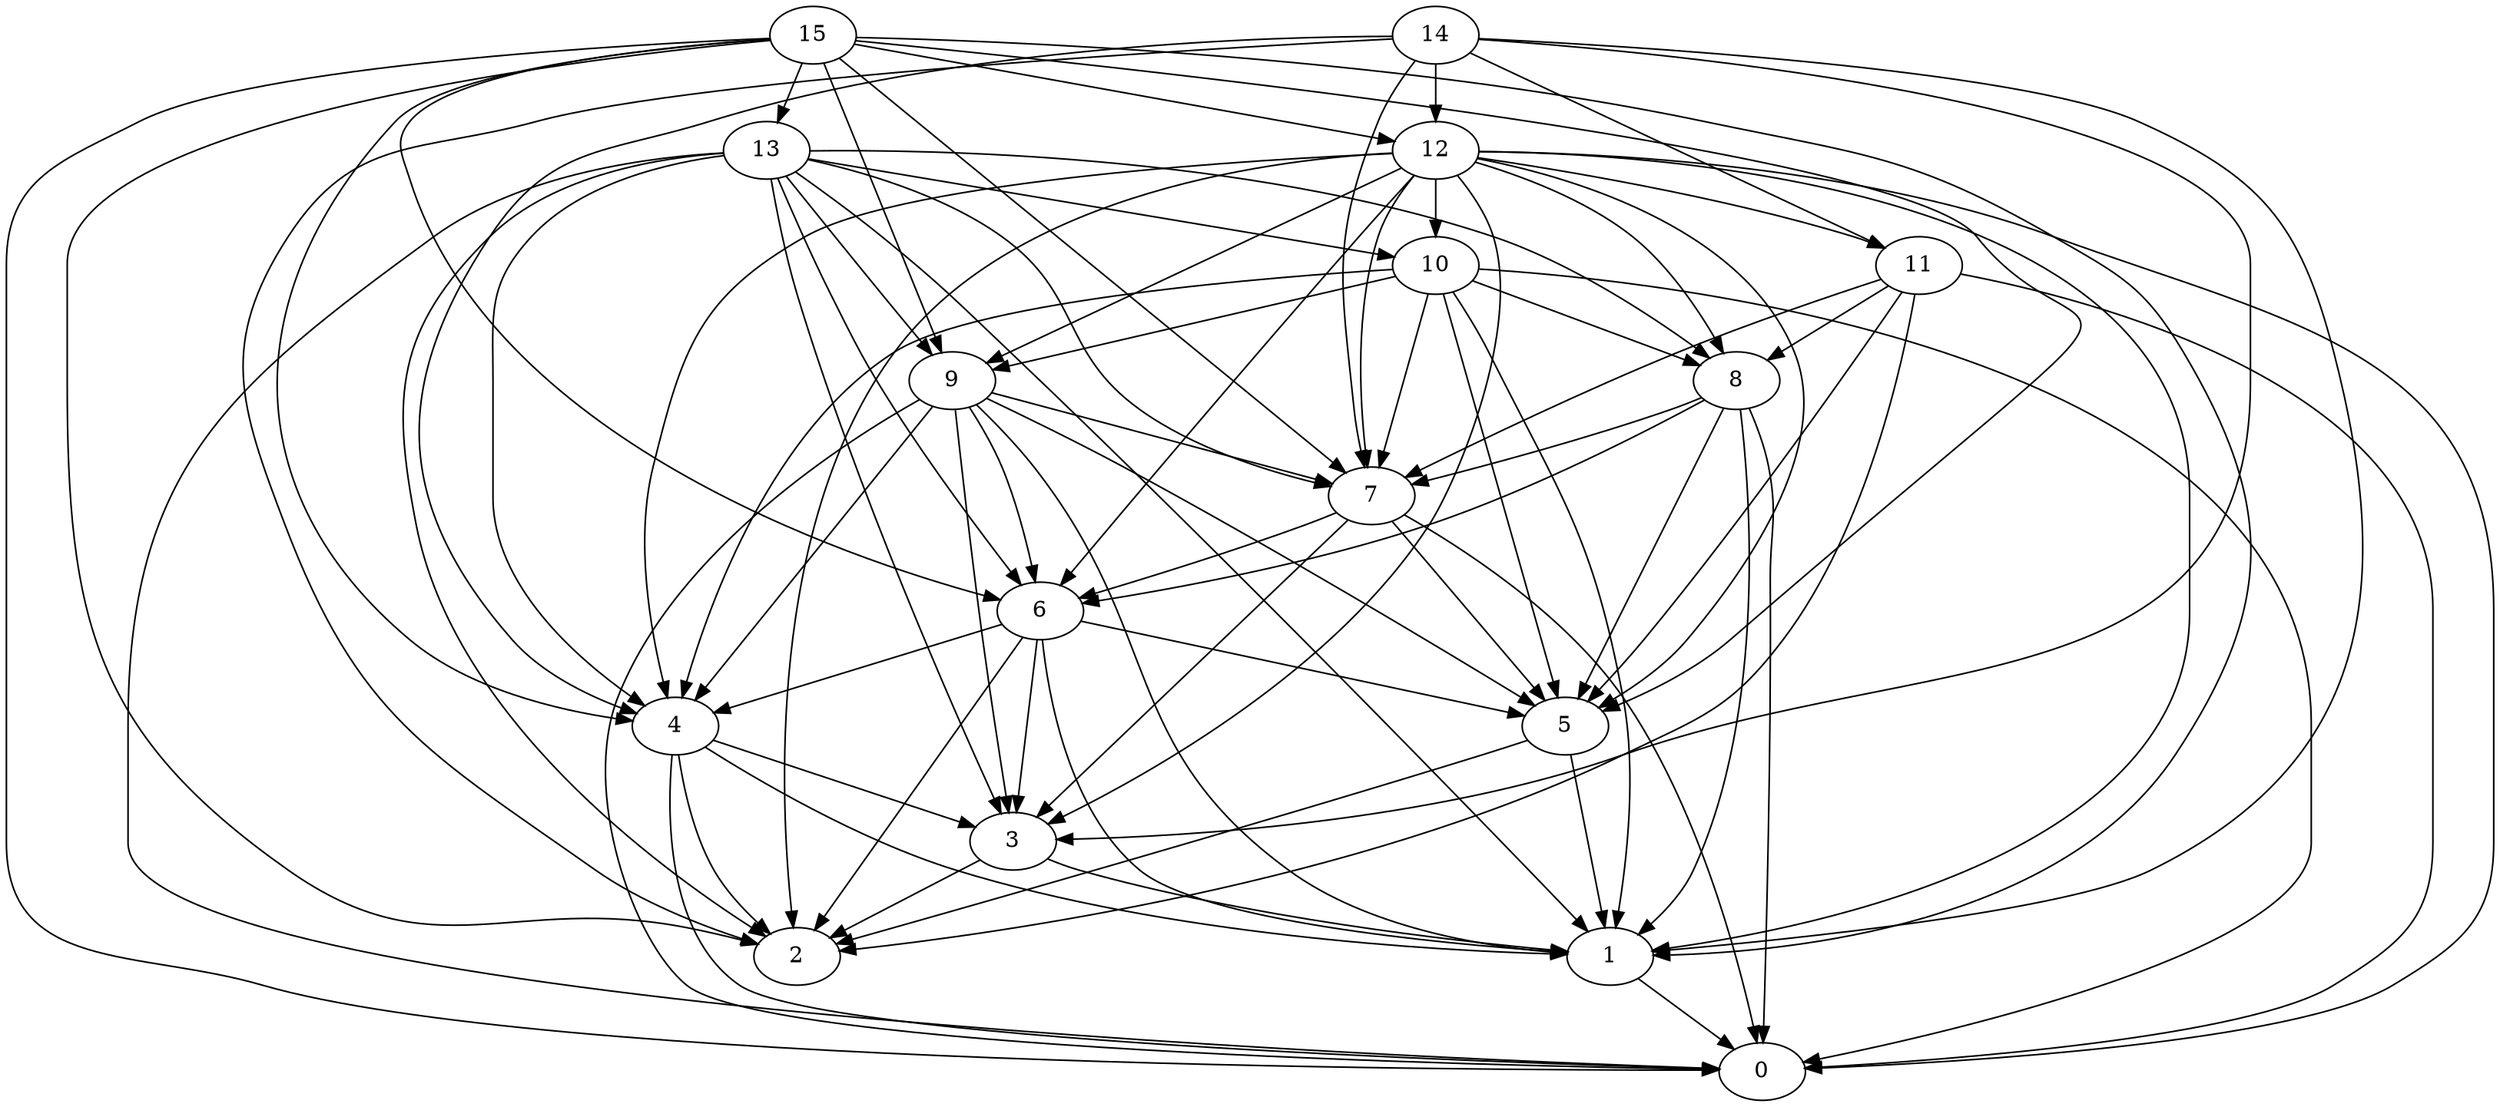 digraph "Random_Nodes_16_Density_5.06_CCR_0.10_WeightType_Random#1" {
	graph ["Duplicate states"=0,
		GraphType=Random,
		"Max states in OPEN"=0,
		Modes="120000ms; topo-ordered tasks, ; Pruning: task equivalence, fixed order ready list, ; F-value: ; Optimisation: best schedule length (\
SL) optimisation on equal, ",
		NumberOfTasks=16,
		"Pruned using list schedule length"=1,
		"States removed from OPEN"=0,
		TargetSystem="Homogeneous-4",
		"Time to schedule (ms)"=95,
		"Total idle time"=1032,
		"Total schedule length"=2733,
		"Total sequential time"=4240,
		"Total states created"=2
	];
	15	["Finish time"=396,
		Processor=0,
		"Start time"=0,
		Weight=396];
	13	["Finish time"=792,
		Processor=0,
		"Start time"=396,
		Weight=396];
	15 -> 13	[Weight=5];
	12	["Finish time"=559,
		Processor=1,
		"Start time"=400,
		Weight=159];
	15 -> 12	[Weight=4];
	9	["Finish time"=1232,
		Processor=1,
		"Start time"=1073,
		Weight=159];
	15 -> 9	[Weight=4];
	7	["Finish time"=1465,
		Processor=0,
		"Start time"=1346,
		Weight=119];
	15 -> 7	[Weight=10];
	6	["Finish time"=1624,
		Processor=0,
		"Start time"=1465,
		Weight=159];
	15 -> 6	[Weight=3];
	4	["Finish time"=2020,
		Processor=0,
		"Start time"=1624,
		Weight=396];
	15 -> 4	[Weight=9];
	5	["Finish time"=2023,
		Processor=1,
		"Start time"=1627,
		Weight=396];
	15 -> 5	[Weight=2];
	1	["Finish time"=2654,
		Processor=0,
		"Start time"=2377,
		Weight=277];
	15 -> 1	[Weight=5];
	2	["Finish time"=2539,
		Processor=1,
		"Start time"=2380,
		Weight=159];
	15 -> 2	[Weight=7];
	0	["Finish time"=2733,
		Processor=0,
		"Start time"=2654,
		Weight=79];
	15 -> 0	[Weight=6];
	14	["Finish time"=357,
		Processor=1,
		"Start time"=0,
		Weight=357];
	14 -> 12	[Weight=5];
	11	["Finish time"=836,
		Processor=1,
		"Start time"=559,
		Weight=277];
	14 -> 11	[Weight=2];
	14 -> 7	[Weight=5];
	14 -> 4	[Weight=2];
	3	["Finish time"=2377,
		Processor=0,
		"Start time"=2020,
		Weight=357];
	14 -> 3	[Weight=9];
	14 -> 1	[Weight=8];
	14 -> 2	[Weight=9];
	10	["Finish time"=1069,
		Processor=0,
		"Start time"=792,
		Weight=277];
	13 -> 10	[Weight=9];
	8	["Finish time"=1346,
		Processor=0,
		"Start time"=1069,
		Weight=277];
	13 -> 8	[Weight=6];
	13 -> 9	[Weight=3];
	13 -> 7	[Weight=4];
	13 -> 6	[Weight=5];
	13 -> 4	[Weight=4];
	13 -> 3	[Weight=9];
	13 -> 1	[Weight=5];
	13 -> 2	[Weight=5];
	13 -> 0	[Weight=8];
	12 -> 10	[Weight=9];
	12 -> 11	[Weight=3];
	12 -> 8	[Weight=3];
	12 -> 9	[Weight=6];
	12 -> 7	[Weight=3];
	12 -> 6	[Weight=9];
	12 -> 4	[Weight=8];
	12 -> 5	[Weight=3];
	12 -> 3	[Weight=2];
	12 -> 1	[Weight=3];
	12 -> 2	[Weight=10];
	12 -> 0	[Weight=2];
	10 -> 8	[Weight=8];
	10 -> 9	[Weight=4];
	10 -> 7	[Weight=2];
	10 -> 4	[Weight=8];
	10 -> 5	[Weight=3];
	10 -> 1	[Weight=4];
	10 -> 0	[Weight=8];
	11 -> 8	[Weight=7];
	11 -> 7	[Weight=3];
	11 -> 5	[Weight=2];
	11 -> 2	[Weight=5];
	11 -> 0	[Weight=4];
	8 -> 7	[Weight=2];
	8 -> 6	[Weight=9];
	8 -> 5	[Weight=8];
	8 -> 1	[Weight=5];
	8 -> 0	[Weight=3];
	9 -> 7	[Weight=9];
	9 -> 6	[Weight=10];
	9 -> 4	[Weight=4];
	9 -> 5	[Weight=6];
	9 -> 3	[Weight=2];
	9 -> 1	[Weight=3];
	9 -> 0	[Weight=6];
	7 -> 6	[Weight=10];
	7 -> 5	[Weight=7];
	7 -> 3	[Weight=6];
	7 -> 0	[Weight=8];
	6 -> 4	[Weight=9];
	6 -> 5	[Weight=3];
	6 -> 3	[Weight=3];
	6 -> 1	[Weight=5];
	6 -> 2	[Weight=2];
	4 -> 3	[Weight=3];
	4 -> 1	[Weight=2];
	4 -> 2	[Weight=3];
	4 -> 0	[Weight=3];
	5 -> 1	[Weight=5];
	5 -> 2	[Weight=6];
	3 -> 1	[Weight=4];
	3 -> 2	[Weight=3];
	1 -> 0	[Weight=3];
}
